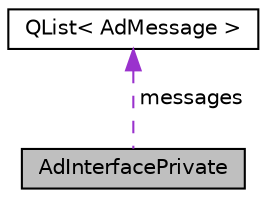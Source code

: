 digraph "AdInterfacePrivate"
{
 // LATEX_PDF_SIZE
  edge [fontname="Helvetica",fontsize="10",labelfontname="Helvetica",labelfontsize="10"];
  node [fontname="Helvetica",fontsize="10",shape=record];
  Node1 [label="AdInterfacePrivate",height=0.2,width=0.4,color="black", fillcolor="grey75", style="filled", fontcolor="black",tooltip=" "];
  Node2 -> Node1 [dir="back",color="darkorchid3",fontsize="10",style="dashed",label=" messages" ,fontname="Helvetica"];
  Node2 [label="QList\< AdMessage \>",height=0.2,width=0.4,color="black", fillcolor="white", style="filled",URL="$class_q_list.html",tooltip=" "];
}

